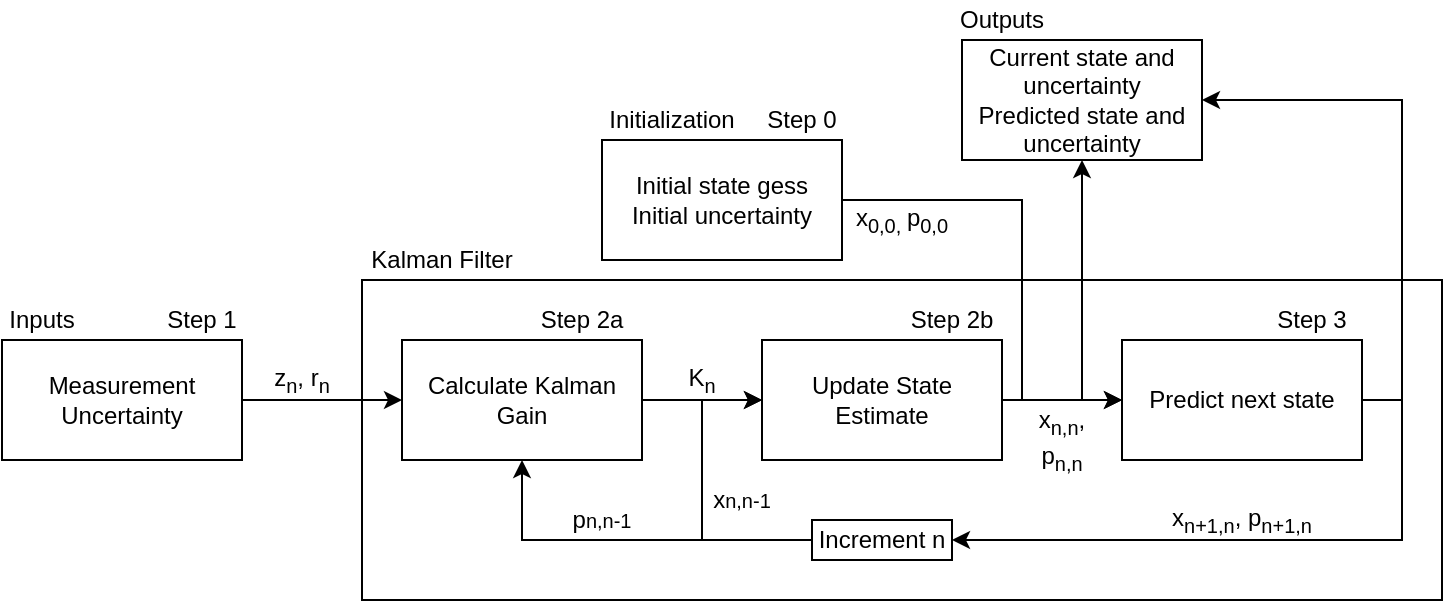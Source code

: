 <mxfile version="13.5.1" type="device"><diagram id="oO1PPJro7GIAws9O2Ajw" name="Page-1"><mxGraphModel dx="1024" dy="592" grid="1" gridSize="10" guides="1" tooltips="1" connect="1" arrows="1" fold="1" page="1" pageScale="1" pageWidth="1100" pageHeight="850" math="0" shadow="0"><root><mxCell id="0"/><mxCell id="1" parent="0"/><mxCell id="-6zV-Et2HNThCKP4knbd-1" value="Measurement&lt;br&gt;Uncertainty" style="rounded=0;whiteSpace=wrap;html=1;" vertex="1" parent="1"><mxGeometry x="140" y="260" width="120" height="60" as="geometry"/></mxCell><mxCell id="-6zV-Et2HNThCKP4knbd-2" value="Inputs" style="text;html=1;strokeColor=none;fillColor=none;align=center;verticalAlign=middle;whiteSpace=wrap;rounded=0;" vertex="1" parent="1"><mxGeometry x="140" y="240" width="40" height="20" as="geometry"/></mxCell><mxCell id="-6zV-Et2HNThCKP4knbd-3" value="Step 1" style="text;html=1;strokeColor=none;fillColor=none;align=center;verticalAlign=middle;whiteSpace=wrap;rounded=0;" vertex="1" parent="1"><mxGeometry x="220" y="240" width="40" height="20" as="geometry"/></mxCell><mxCell id="-6zV-Et2HNThCKP4knbd-4" value="" style="rounded=0;whiteSpace=wrap;html=1;" vertex="1" parent="1"><mxGeometry x="320" y="230" width="540" height="160" as="geometry"/></mxCell><mxCell id="-6zV-Et2HNThCKP4knbd-10" style="edgeStyle=orthogonalEdgeStyle;rounded=0;orthogonalLoop=1;jettySize=auto;html=1;entryX=0;entryY=0.5;entryDx=0;entryDy=0;" edge="1" parent="1" source="-6zV-Et2HNThCKP4knbd-5" target="-6zV-Et2HNThCKP4knbd-7"><mxGeometry relative="1" as="geometry"/></mxCell><mxCell id="-6zV-Et2HNThCKP4knbd-5" value="Calculate Kalman Gain" style="rounded=0;whiteSpace=wrap;html=1;" vertex="1" parent="1"><mxGeometry x="340" y="260" width="120" height="60" as="geometry"/></mxCell><mxCell id="-6zV-Et2HNThCKP4knbd-6" value="Step 2a" style="text;html=1;strokeColor=none;fillColor=none;align=center;verticalAlign=middle;whiteSpace=wrap;rounded=0;" vertex="1" parent="1"><mxGeometry x="400" y="240" width="60" height="20" as="geometry"/></mxCell><mxCell id="-6zV-Et2HNThCKP4knbd-13" style="edgeStyle=orthogonalEdgeStyle;rounded=0;orthogonalLoop=1;jettySize=auto;html=1;exitX=1;exitY=0.5;exitDx=0;exitDy=0;entryX=0;entryY=0.5;entryDx=0;entryDy=0;" edge="1" parent="1" source="-6zV-Et2HNThCKP4knbd-7" target="-6zV-Et2HNThCKP4knbd-12"><mxGeometry relative="1" as="geometry"/></mxCell><mxCell id="-6zV-Et2HNThCKP4knbd-25" style="edgeStyle=orthogonalEdgeStyle;rounded=0;orthogonalLoop=1;jettySize=auto;html=1;exitX=1;exitY=0.5;exitDx=0;exitDy=0;entryX=0.5;entryY=1;entryDx=0;entryDy=0;" edge="1" parent="1" source="-6zV-Et2HNThCKP4knbd-7" target="-6zV-Et2HNThCKP4knbd-23"><mxGeometry relative="1" as="geometry"/></mxCell><mxCell id="-6zV-Et2HNThCKP4knbd-7" value="Update State Estimate" style="rounded=0;whiteSpace=wrap;html=1;" vertex="1" parent="1"><mxGeometry x="520" y="260" width="120" height="60" as="geometry"/></mxCell><mxCell id="-6zV-Et2HNThCKP4knbd-8" value="Step 2b" style="text;html=1;strokeColor=none;fillColor=none;align=center;verticalAlign=middle;whiteSpace=wrap;rounded=0;" vertex="1" parent="1"><mxGeometry x="590" y="240" width="50" height="20" as="geometry"/></mxCell><mxCell id="-6zV-Et2HNThCKP4knbd-11" value="K&lt;sub&gt;n&lt;/sub&gt;" style="text;html=1;strokeColor=none;fillColor=none;align=center;verticalAlign=middle;whiteSpace=wrap;rounded=0;" vertex="1" parent="1"><mxGeometry x="470" y="270" width="40" height="20" as="geometry"/></mxCell><mxCell id="-6zV-Et2HNThCKP4knbd-16" style="edgeStyle=orthogonalEdgeStyle;rounded=0;orthogonalLoop=1;jettySize=auto;html=1;exitX=1;exitY=0.5;exitDx=0;exitDy=0;entryX=1;entryY=0.5;entryDx=0;entryDy=0;" edge="1" parent="1" source="-6zV-Et2HNThCKP4knbd-12" target="-6zV-Et2HNThCKP4knbd-15"><mxGeometry relative="1" as="geometry"/></mxCell><mxCell id="-6zV-Et2HNThCKP4knbd-34" style="edgeStyle=orthogonalEdgeStyle;rounded=0;orthogonalLoop=1;jettySize=auto;html=1;exitX=1;exitY=0.5;exitDx=0;exitDy=0;entryX=1;entryY=0.5;entryDx=0;entryDy=0;" edge="1" parent="1" source="-6zV-Et2HNThCKP4knbd-12" target="-6zV-Et2HNThCKP4knbd-23"><mxGeometry relative="1" as="geometry"/></mxCell><mxCell id="-6zV-Et2HNThCKP4knbd-12" value="Predict next state" style="rounded=0;whiteSpace=wrap;html=1;" vertex="1" parent="1"><mxGeometry x="700" y="260" width="120" height="60" as="geometry"/></mxCell><mxCell id="-6zV-Et2HNThCKP4knbd-14" value="x&lt;sub&gt;n,n&lt;/sub&gt;, p&lt;sub&gt;n,n&lt;/sub&gt;" style="text;html=1;strokeColor=none;fillColor=none;align=center;verticalAlign=middle;whiteSpace=wrap;rounded=0;" vertex="1" parent="1"><mxGeometry x="650" y="300" width="40" height="20" as="geometry"/></mxCell><mxCell id="-6zV-Et2HNThCKP4knbd-17" style="edgeStyle=orthogonalEdgeStyle;rounded=0;orthogonalLoop=1;jettySize=auto;html=1;exitX=0;exitY=0.5;exitDx=0;exitDy=0;entryX=0.5;entryY=1;entryDx=0;entryDy=0;" edge="1" parent="1" source="-6zV-Et2HNThCKP4knbd-15" target="-6zV-Et2HNThCKP4knbd-5"><mxGeometry relative="1" as="geometry"/></mxCell><mxCell id="-6zV-Et2HNThCKP4knbd-19" style="edgeStyle=orthogonalEdgeStyle;rounded=0;orthogonalLoop=1;jettySize=auto;html=1;exitX=0;exitY=0.5;exitDx=0;exitDy=0;entryX=0;entryY=0.5;entryDx=0;entryDy=0;" edge="1" parent="1" source="-6zV-Et2HNThCKP4knbd-15" target="-6zV-Et2HNThCKP4knbd-7"><mxGeometry relative="1" as="geometry"><Array as="points"><mxPoint x="490" y="360"/><mxPoint x="490" y="290"/></Array></mxGeometry></mxCell><mxCell id="-6zV-Et2HNThCKP4knbd-15" value="Increment n" style="rounded=0;whiteSpace=wrap;html=1;" vertex="1" parent="1"><mxGeometry x="545" y="350" width="70" height="20" as="geometry"/></mxCell><mxCell id="-6zV-Et2HNThCKP4knbd-18" value="x&lt;sub&gt;n+1,n&lt;/sub&gt;, p&lt;sub&gt;n+1,n&lt;/sub&gt;" style="text;html=1;strokeColor=none;fillColor=none;align=center;verticalAlign=middle;whiteSpace=wrap;rounded=0;" vertex="1" parent="1"><mxGeometry x="720" y="340" width="80" height="20" as="geometry"/></mxCell><mxCell id="-6zV-Et2HNThCKP4knbd-20" value="x&lt;span style=&quot;font-size: 10px&quot;&gt;n,n-1&lt;/span&gt;" style="text;html=1;strokeColor=none;fillColor=none;align=center;verticalAlign=middle;whiteSpace=wrap;rounded=0;" vertex="1" parent="1"><mxGeometry x="490" y="330" width="40" height="20" as="geometry"/></mxCell><mxCell id="-6zV-Et2HNThCKP4knbd-21" value="p&lt;span style=&quot;font-size: 10px&quot;&gt;n,n-1&lt;/span&gt;" style="text;html=1;strokeColor=none;fillColor=none;align=center;verticalAlign=middle;whiteSpace=wrap;rounded=0;" vertex="1" parent="1"><mxGeometry x="420" y="340" width="40" height="20" as="geometry"/></mxCell><mxCell id="-6zV-Et2HNThCKP4knbd-23" value="Current state and uncertainty&lt;br&gt;Predicted state and uncertainty" style="rounded=0;whiteSpace=wrap;html=1;" vertex="1" parent="1"><mxGeometry x="620" y="110" width="120" height="60" as="geometry"/></mxCell><mxCell id="-6zV-Et2HNThCKP4knbd-24" value="Step 3" style="text;html=1;strokeColor=none;fillColor=none;align=center;verticalAlign=middle;whiteSpace=wrap;rounded=0;" vertex="1" parent="1"><mxGeometry x="770" y="240" width="50" height="20" as="geometry"/></mxCell><mxCell id="-6zV-Et2HNThCKP4knbd-26" value="Outputs" style="text;html=1;strokeColor=none;fillColor=none;align=center;verticalAlign=middle;whiteSpace=wrap;rounded=0;" vertex="1" parent="1"><mxGeometry x="620" y="90" width="40" height="20" as="geometry"/></mxCell><mxCell id="-6zV-Et2HNThCKP4knbd-31" style="edgeStyle=orthogonalEdgeStyle;rounded=0;orthogonalLoop=1;jettySize=auto;html=1;exitX=1;exitY=0.5;exitDx=0;exitDy=0;entryX=0;entryY=0.5;entryDx=0;entryDy=0;" edge="1" parent="1" source="-6zV-Et2HNThCKP4knbd-28" target="-6zV-Et2HNThCKP4knbd-12"><mxGeometry relative="1" as="geometry"><Array as="points"><mxPoint x="650" y="190"/><mxPoint x="650" y="290"/></Array></mxGeometry></mxCell><mxCell id="-6zV-Et2HNThCKP4knbd-28" value="Initial state gess&lt;br&gt;Initial uncertainty" style="rounded=0;whiteSpace=wrap;html=1;" vertex="1" parent="1"><mxGeometry x="440" y="160" width="120" height="60" as="geometry"/></mxCell><mxCell id="-6zV-Et2HNThCKP4knbd-29" value="Initialization" style="text;html=1;strokeColor=none;fillColor=none;align=center;verticalAlign=middle;whiteSpace=wrap;rounded=0;" vertex="1" parent="1"><mxGeometry x="440" y="140" width="70" height="20" as="geometry"/></mxCell><mxCell id="-6zV-Et2HNThCKP4knbd-30" value="Step 0" style="text;html=1;strokeColor=none;fillColor=none;align=center;verticalAlign=middle;whiteSpace=wrap;rounded=0;" vertex="1" parent="1"><mxGeometry x="520" y="140" width="40" height="20" as="geometry"/></mxCell><mxCell id="-6zV-Et2HNThCKP4knbd-32" value="x&lt;sub&gt;0,0,&amp;nbsp;&lt;/sub&gt;p&lt;sub&gt;0,0&lt;/sub&gt;" style="text;html=1;strokeColor=none;fillColor=none;align=center;verticalAlign=middle;whiteSpace=wrap;rounded=0;" vertex="1" parent="1"><mxGeometry x="560" y="190" width="60" height="20" as="geometry"/></mxCell><mxCell id="-6zV-Et2HNThCKP4knbd-33" value="Kalman Filter" style="text;html=1;strokeColor=none;fillColor=none;align=center;verticalAlign=middle;whiteSpace=wrap;rounded=0;" vertex="1" parent="1"><mxGeometry x="320" y="210" width="80" height="20" as="geometry"/></mxCell><mxCell id="-6zV-Et2HNThCKP4knbd-35" style="edgeStyle=orthogonalEdgeStyle;rounded=0;orthogonalLoop=1;jettySize=auto;html=1;exitX=1;exitY=0.5;exitDx=0;exitDy=0;entryX=0;entryY=0.5;entryDx=0;entryDy=0;" edge="1" parent="1" source="-6zV-Et2HNThCKP4knbd-1" target="-6zV-Et2HNThCKP4knbd-5"><mxGeometry relative="1" as="geometry"/></mxCell><mxCell id="-6zV-Et2HNThCKP4knbd-36" value="z&lt;sub&gt;n&lt;/sub&gt;, r&lt;sub&gt;n&lt;/sub&gt;" style="text;html=1;strokeColor=none;fillColor=none;align=center;verticalAlign=middle;whiteSpace=wrap;rounded=0;" vertex="1" parent="1"><mxGeometry x="270" y="270" width="40" height="20" as="geometry"/></mxCell></root></mxGraphModel></diagram></mxfile>